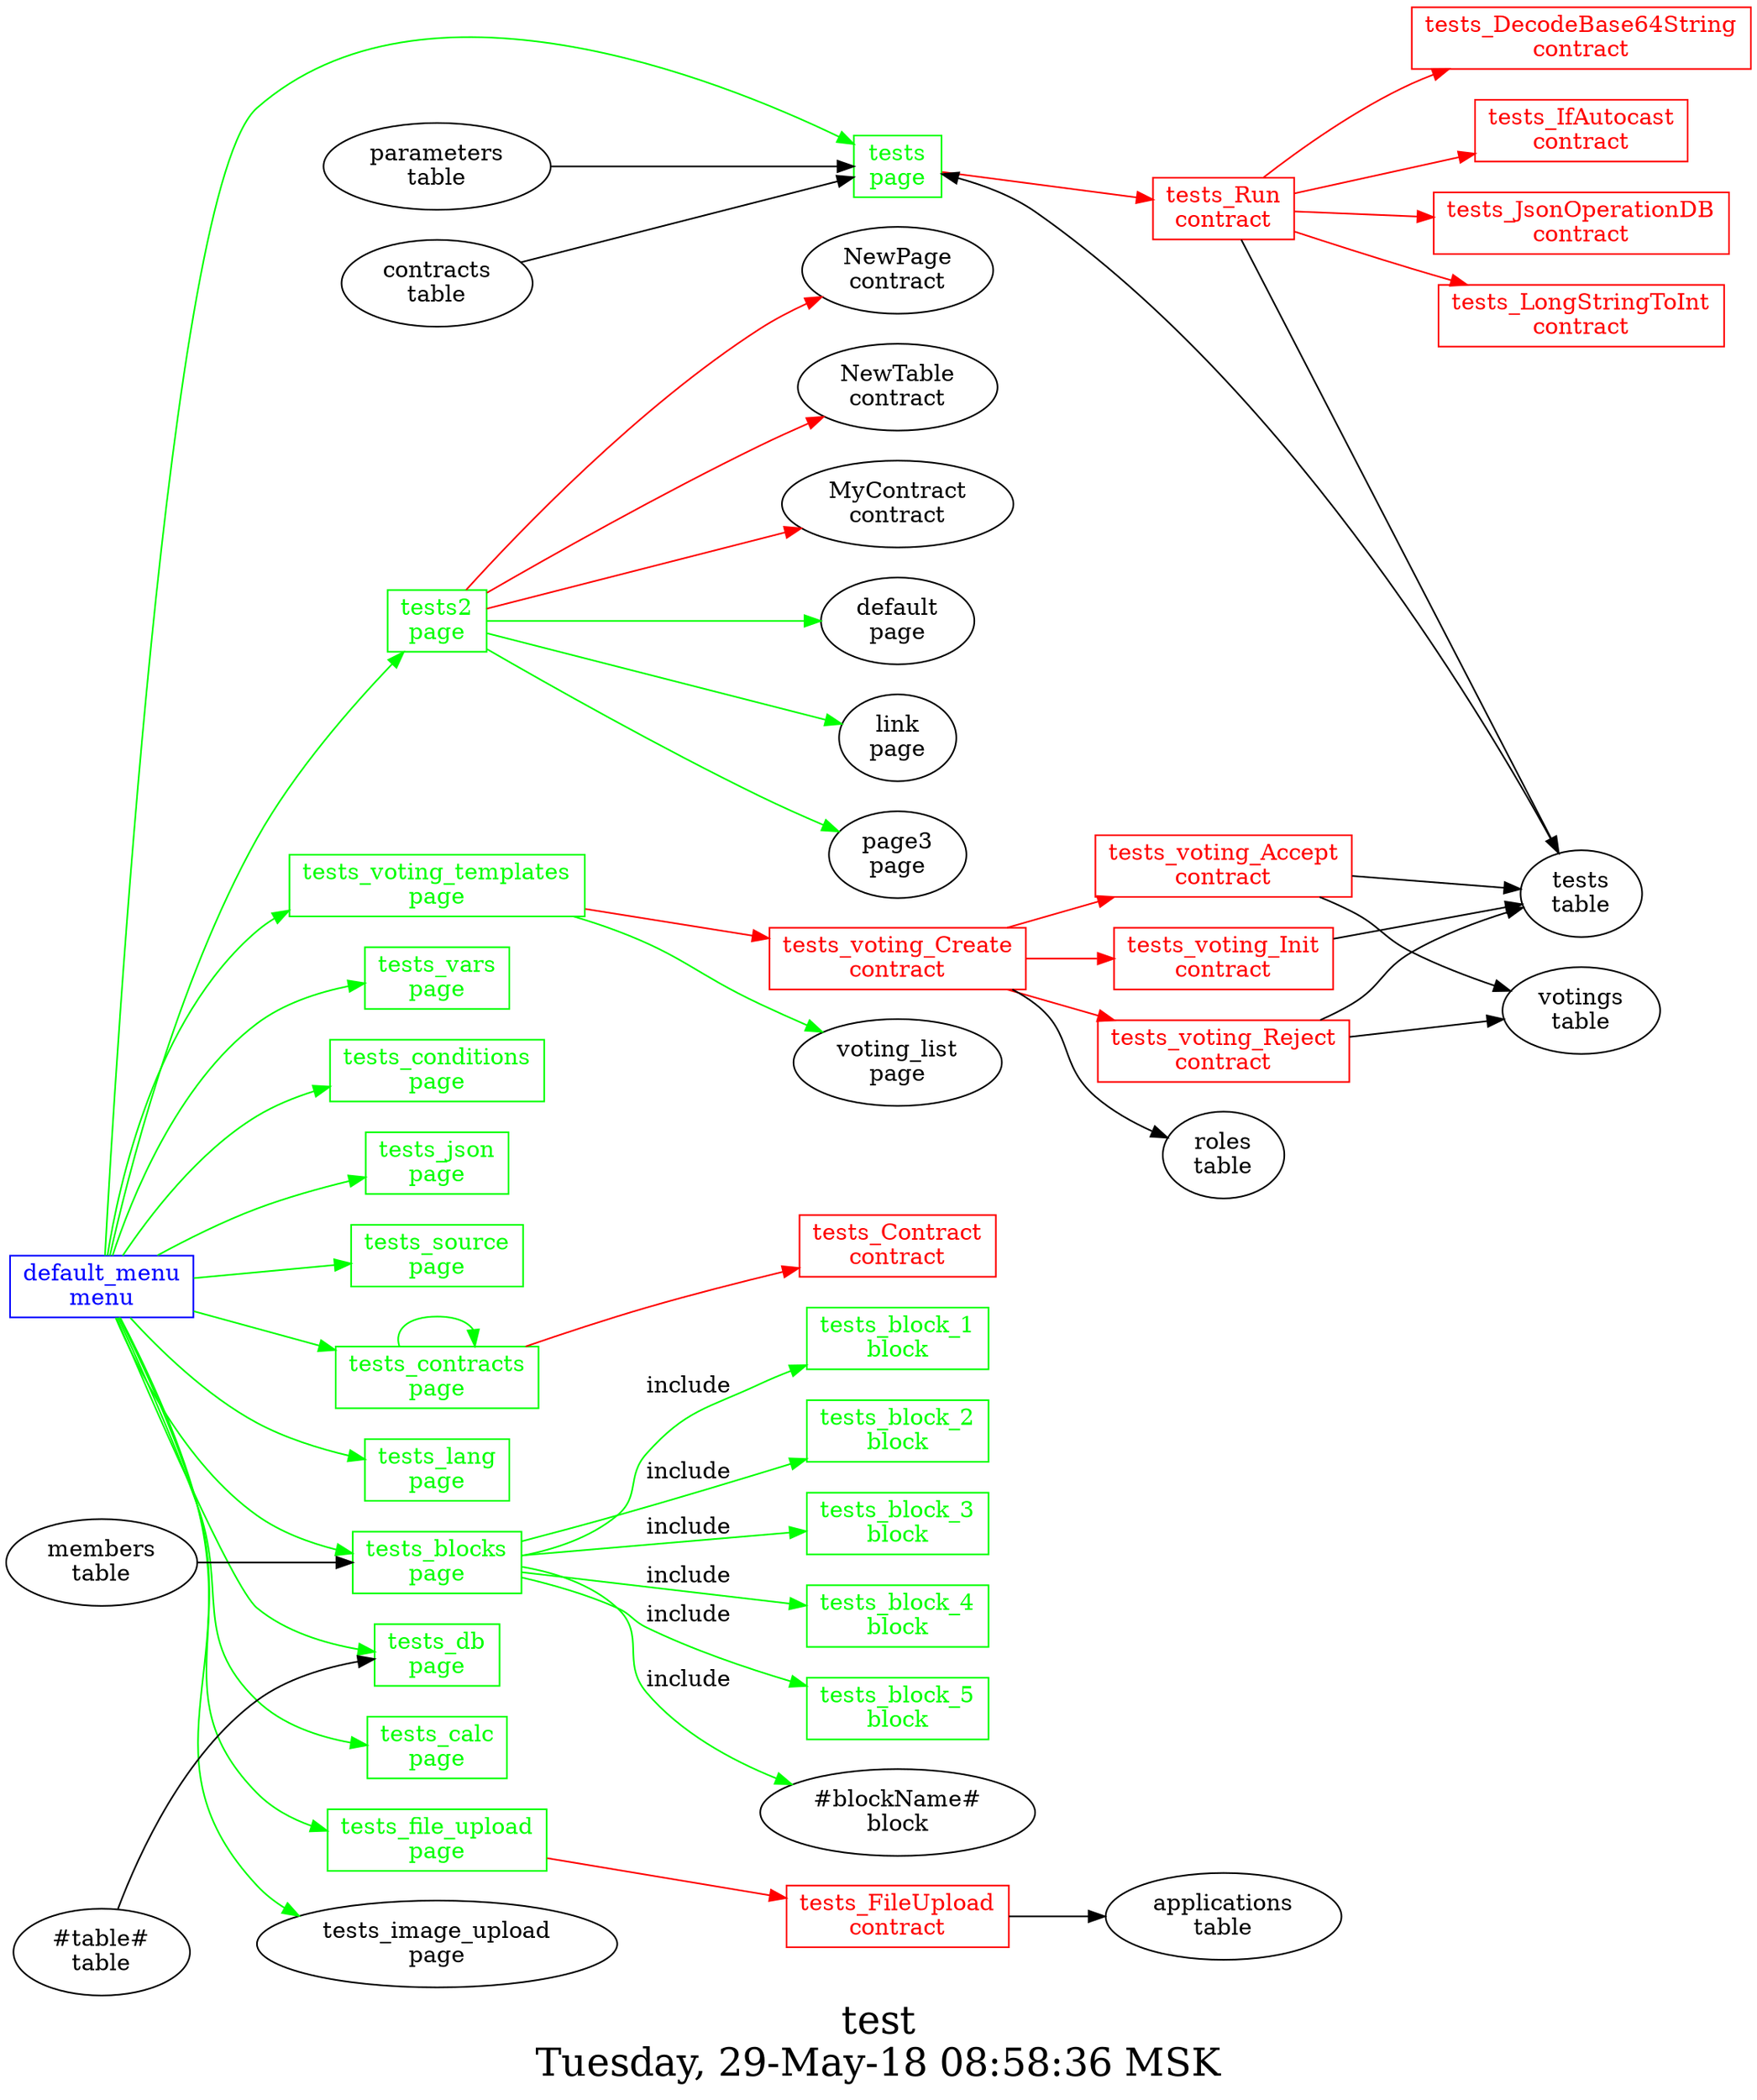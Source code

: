 digraph G {
graph [
  fontsize="24";
  label="test\nTuesday, 29-May-18 08:58:36 MSK";
  nojustify=true;
  ordering=out;
  rankdir=LR;
  size="30";
];
"default_menu\nmenu" -> "tests\npage"  [ color=green ]
"default_menu\nmenu" -> "tests2\npage"  [ color=green ]
"default_menu\nmenu" -> "tests_voting_templates\npage"  [ color=green ]
"default_menu\nmenu" -> "tests_vars\npage"  [ color=green ]
"default_menu\nmenu" -> "tests_conditions\npage"  [ color=green ]
"default_menu\nmenu" -> "tests_json\npage"  [ color=green ]
"default_menu\nmenu" -> "tests_source\npage"  [ color=green ]
"default_menu\nmenu" -> "tests_contracts\npage"  [ color=green ]
"default_menu\nmenu" -> "tests_blocks\npage"  [ color=green ]
"default_menu\nmenu" -> "tests_lang\npage"  [ color=green ]
"default_menu\nmenu" -> "tests_db\npage"  [ color=green ]
"default_menu\nmenu" -> "tests_calc\npage"  [ color=green ]
"default_menu\nmenu" -> "tests_file_upload\npage"  [ color=green ]
"default_menu\nmenu" -> "tests_image_upload\npage"  [ color=green ]
"default_menu\nmenu" [color=blue, fontcolor=blue, group=menus, shape=record];
"tests\npage" -> "tests_Run\ncontract"  [ color=red ]
"tests\ntable" -> "tests\npage"  [ color="" ]
"parameters\ntable" -> "tests\npage"  [ color="" ]
"contracts\ntable" -> "tests\npage"  [ color="" ]
"tests\npage" [color=green, fontcolor=green, group=pages, shape=record];
"tests2\npage" -> "NewPage\ncontract"  [ color=red ]
"tests2\npage" -> "NewTable\ncontract"  [ color=red ]
"tests2\npage" -> "MyContract\ncontract"  [ color=red ]
"tests2\npage" -> "default\npage"  [ color=green ]
"tests2\npage" -> "link\npage"  [ color=green ]
"tests2\npage" -> "page3\npage"  [ color=green ]
"tests2\npage" [color=green, fontcolor=green, group=pages, shape=record];
"members\ntable" -> "tests_blocks\npage"  [ color="" ]
"tests_blocks\npage" -> "tests_block_1\nblock"  [ color=green, label=include ]
"tests_blocks\npage" -> "tests_block_2\nblock"  [ color=green, label=include ]
"tests_blocks\npage" -> "tests_block_3\nblock"  [ color=green, label=include ]
"tests_blocks\npage" -> "tests_block_4\nblock"  [ color=green, label=include ]
"tests_blocks\npage" -> "tests_block_5\nblock"  [ color=green, label=include ]
"tests_blocks\npage" -> "#blockName#\nblock"  [ color=green, label=include ]
"tests_blocks\npage" [color=green, fontcolor=green, group=pages, shape=record];
"tests_calc\npage" [color=green, fontcolor=green, group=pages, shape=record];
"tests_conditions\npage" [color=green, fontcolor=green, group=pages, shape=record];
"tests_contracts\npage" -> "tests_Contract\ncontract"  [ color=red ]
"tests_contracts\npage" -> "tests_contracts\npage"  [ color=green ]
"tests_contracts\npage" [color=green, fontcolor=green, group=pages, shape=record];
"#table#\ntable" -> "tests_db\npage"  [ color="" ]
"tests_db\npage" [color=green, fontcolor=green, group=pages, shape=record];
"tests_file_upload\npage" -> "tests_FileUpload\ncontract"  [ color=red ]
"tests_file_upload\npage" [color=green, fontcolor=green, group=pages, shape=record];
"tests_json\npage" [color=green, fontcolor=green, group=pages, shape=record];
"tests_lang\npage" [color=green, fontcolor=green, group=pages, shape=record];
"tests_source\npage" [color=green, fontcolor=green, group=pages, shape=record];
"tests_vars\npage" [color=green, fontcolor=green, group=pages, shape=record];
"tests_voting_templates\npage" -> "tests_voting_Create\ncontract"  [ color=red ]
"tests_voting_templates\npage" -> "voting_list\npage"  [ color=green ]
"tests_voting_templates\npage" [color=green, fontcolor=green, group=pages, shape=record];
"tests_block_1\nblock" [color=green, fontcolor=green, group=blocks, shape=record];
"tests_block_2\nblock" [color=green, fontcolor=green, group=blocks, shape=record];
"tests_block_3\nblock" [color=green, fontcolor=green, group=blocks, shape=record];
"tests_block_4\nblock" [color=green, fontcolor=green, group=blocks, shape=record];
"tests_block_5\nblock" [color=green, fontcolor=green, group=blocks, shape=record];
"tests_Contract\ncontract" [color=red, fontcolor=red, group=contracts, shape=record];
"tests_DecodeBase64String\ncontract" [color=red, fontcolor=red, group=contracts, shape=record];
"tests_FileUpload\ncontract" -> "applications\ntable"  [ color="" ]
"tests_FileUpload\ncontract" [color=red, fontcolor=red, group=contracts, shape=record];
"tests_IfAutocast\ncontract" [color=red, fontcolor=red, group=contracts, shape=record];
"tests_JsonOperationDB\ncontract" [color=red, fontcolor=red, group=contracts, shape=record];
"tests_LongStringToInt\ncontract" [color=red, fontcolor=red, group=contracts, shape=record];
"tests_Run\ncontract" -> "tests_DecodeBase64String\ncontract"  [ color=red ]
"tests_Run\ncontract" -> "tests_IfAutocast\ncontract"  [ color=red ]
"tests_Run\ncontract" -> "tests_JsonOperationDB\ncontract"  [ color=red ]
"tests_Run\ncontract" -> "tests_LongStringToInt\ncontract"  [ color=red ]
"tests_Run\ncontract" -> "tests\ntable"  [ color="" ]
"tests_Run\ncontract" [color=red, fontcolor=red, group=contracts, shape=record];
"tests_voting_Accept\ncontract" -> "votings\ntable"  [ color="" ]
"tests_voting_Accept\ncontract" -> "tests\ntable"  [ color="" ]
"tests_voting_Accept\ncontract" [color=red, fontcolor=red, group=contracts, shape=record];
"tests_voting_Create\ncontract" -> "tests_voting_Accept\ncontract"  [ color=red ]
"tests_voting_Create\ncontract" -> "tests_voting_Init\ncontract"  [ color=red ]
"tests_voting_Create\ncontract" -> "tests_voting_Reject\ncontract"  [ color=red ]
"tests_voting_Create\ncontract" -> "roles\ntable"  [ color="" ]
"tests_voting_Create\ncontract" [color=red, fontcolor=red, group=contracts, shape=record];
"tests_voting_Init\ncontract" -> "tests\ntable"  [ color="" ]
"tests_voting_Init\ncontract" [color=red, fontcolor=red, group=contracts, shape=record];
"tests_voting_Reject\ncontract" -> "votings\ntable"  [ color="" ]
"tests_voting_Reject\ncontract" -> "tests\ntable"  [ color="" ]
"tests_voting_Reject\ncontract" [color=red, fontcolor=red, group=contracts, shape=record];
"tests\ntable" [color="", fontcolor="", group=tables, shape=""];
}
